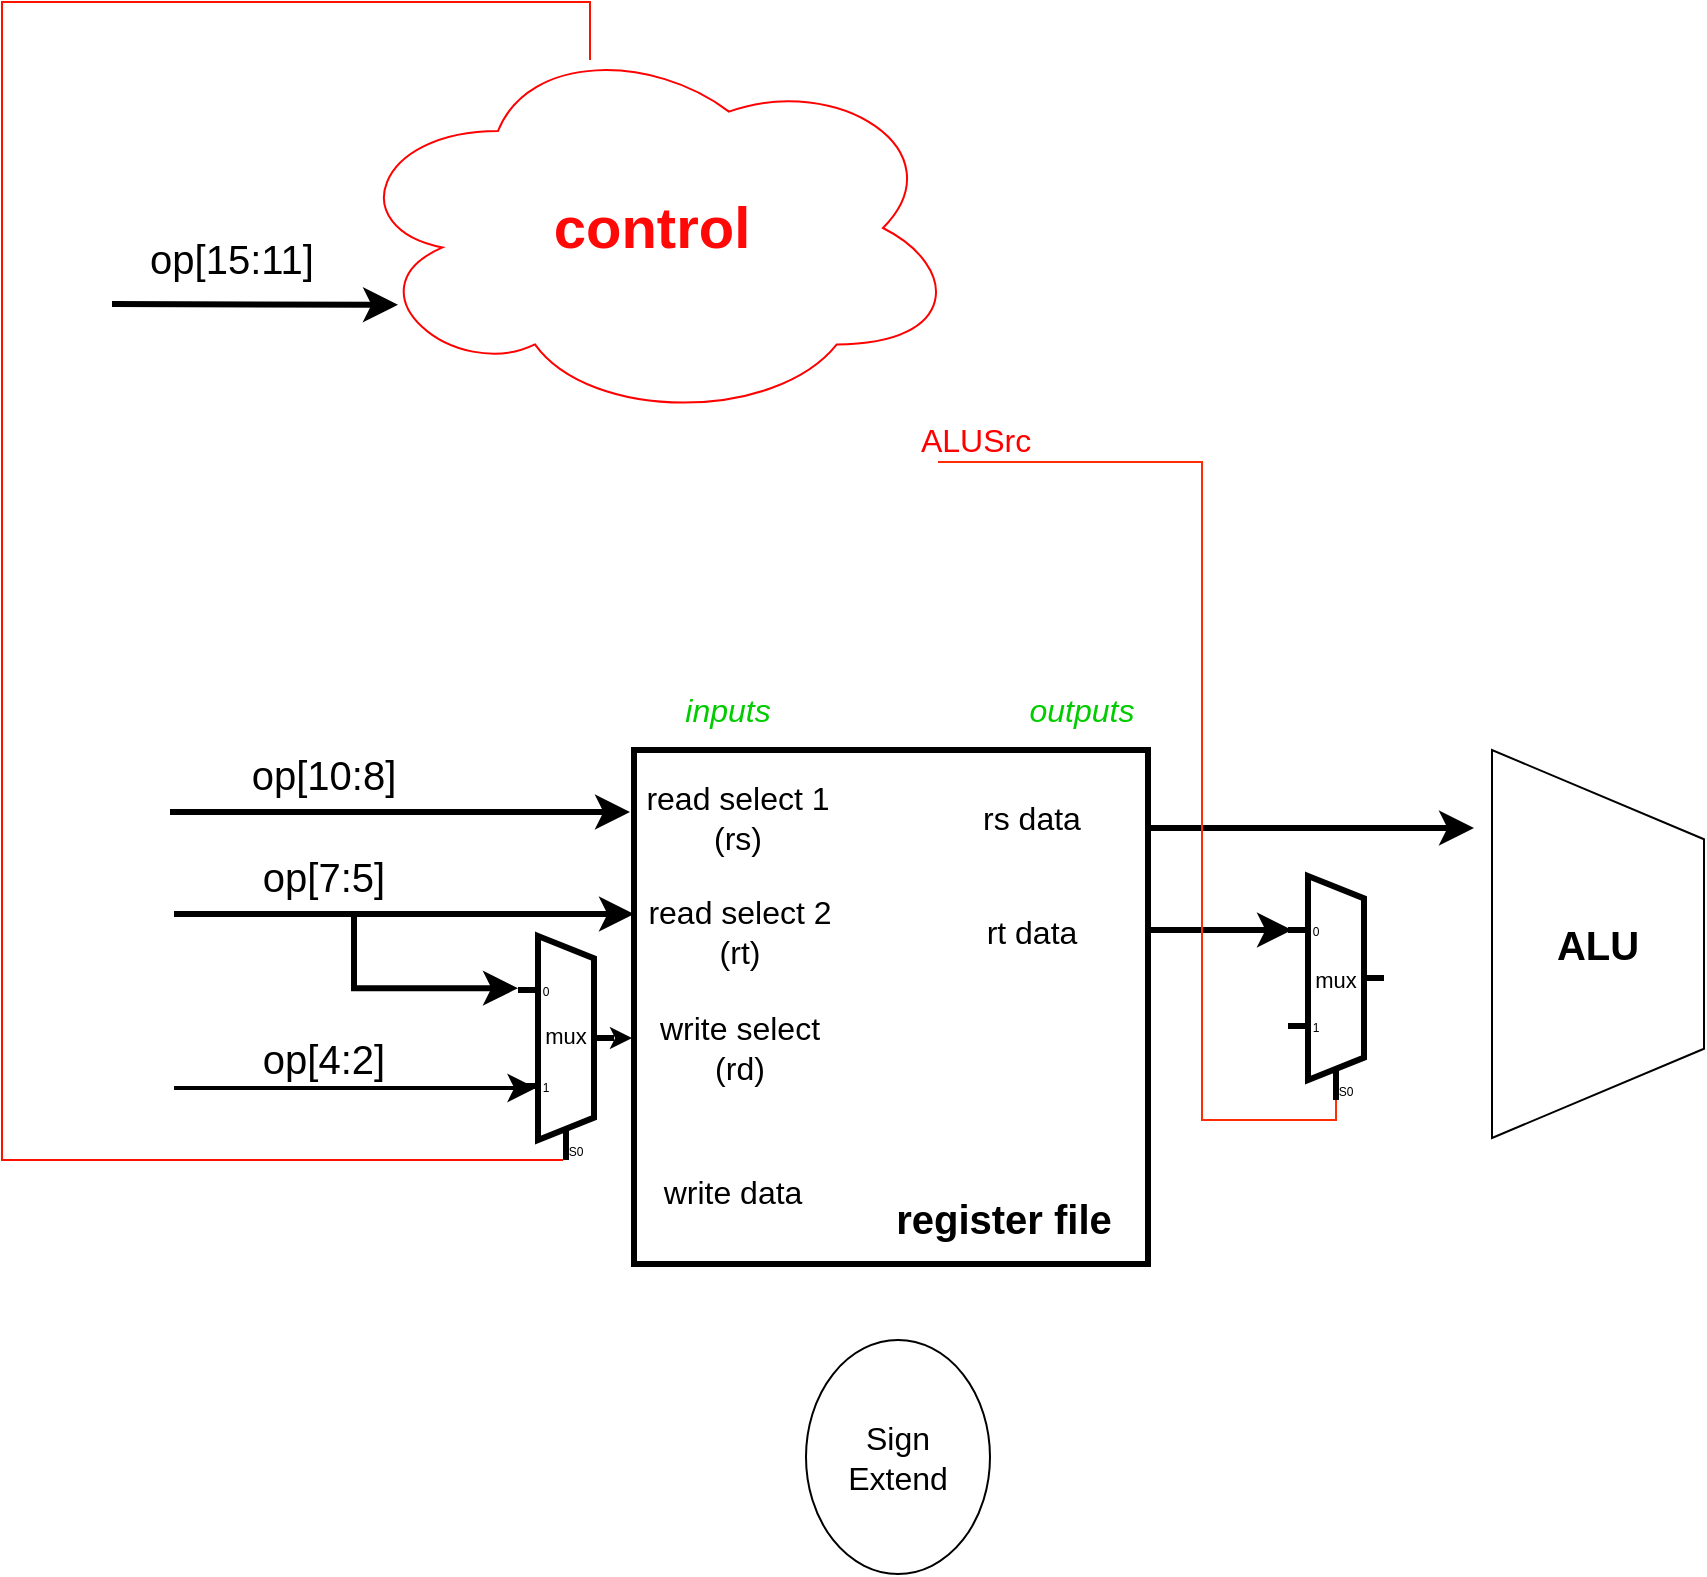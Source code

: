 <mxfile version="24.7.16">
  <diagram name="Page-1" id="fNMds45U4PwnaxW4AGc1">
    <mxGraphModel dx="1588" dy="664" grid="0" gridSize="10" guides="1" tooltips="1" connect="1" arrows="1" fold="1" page="0" pageScale="1" pageWidth="850" pageHeight="1100" math="0" shadow="0">
      <root>
        <mxCell id="0" />
        <mxCell id="1" parent="0" />
        <mxCell id="rFN4JdDNjN4XjkR0yoPJ-5" value="" style="whiteSpace=wrap;html=1;aspect=fixed;strokeWidth=3;" parent="1" vertex="1">
          <mxGeometry x="139" y="681" width="257" height="257" as="geometry" />
        </mxCell>
        <mxCell id="rFN4JdDNjN4XjkR0yoPJ-6" value="read select 1 (rs)" style="text;html=1;align=center;verticalAlign=middle;whiteSpace=wrap;rounded=0;fontSize=16;" parent="1" vertex="1">
          <mxGeometry x="141" y="695" width="100" height="39" as="geometry" />
        </mxCell>
        <mxCell id="rFN4JdDNjN4XjkR0yoPJ-7" value="read select 2 (rt)" style="text;html=1;align=center;verticalAlign=middle;whiteSpace=wrap;rounded=0;fontSize=16;" parent="1" vertex="1">
          <mxGeometry x="142.5" y="752" width="97.5" height="39" as="geometry" />
        </mxCell>
        <mxCell id="rFN4JdDNjN4XjkR0yoPJ-8" value="write select (rd)" style="text;html=1;align=center;verticalAlign=middle;whiteSpace=wrap;rounded=0;fontSize=16;" parent="1" vertex="1">
          <mxGeometry x="146.5" y="810.5" width="89.5" height="39" as="geometry" />
        </mxCell>
        <mxCell id="rFN4JdDNjN4XjkR0yoPJ-10" value="write data" style="text;html=1;align=center;verticalAlign=middle;whiteSpace=wrap;rounded=0;fontSize=16;" parent="1" vertex="1">
          <mxGeometry x="152" y="886" width="73" height="32" as="geometry" />
        </mxCell>
        <mxCell id="rFN4JdDNjN4XjkR0yoPJ-14" value="" style="endArrow=classic;html=1;rounded=0;fontSize=12;startSize=8;endSize=8;curved=1;strokeWidth=3;" parent="1" edge="1">
          <mxGeometry width="50" height="50" relative="1" as="geometry">
            <mxPoint x="-122" y="458" as="sourcePoint" />
            <mxPoint x="21" y="458.41" as="targetPoint" />
          </mxGeometry>
        </mxCell>
        <mxCell id="rFN4JdDNjN4XjkR0yoPJ-16" value="op[15:11]" style="text;html=1;align=center;verticalAlign=middle;whiteSpace=wrap;rounded=0;fontSize=20;" parent="1" vertex="1">
          <mxGeometry x="-92" y="420" width="60" height="30" as="geometry" />
        </mxCell>
        <mxCell id="rFN4JdDNjN4XjkR0yoPJ-17" value="" style="endArrow=classic;html=1;rounded=0;fontSize=12;startSize=8;endSize=8;curved=1;strokeWidth=3;" parent="1" edge="1">
          <mxGeometry width="50" height="50" relative="1" as="geometry">
            <mxPoint x="-93" y="712" as="sourcePoint" />
            <mxPoint x="137" y="712" as="targetPoint" />
          </mxGeometry>
        </mxCell>
        <mxCell id="rFN4JdDNjN4XjkR0yoPJ-18" value="op[10:8]" style="text;html=1;align=center;verticalAlign=middle;whiteSpace=wrap;rounded=0;fontSize=20;" parent="1" vertex="1">
          <mxGeometry x="-46" y="678" width="60" height="30" as="geometry" />
        </mxCell>
        <mxCell id="rFN4JdDNjN4XjkR0yoPJ-24" value="" style="endArrow=classic;html=1;rounded=0;fontSize=12;startSize=8;endSize=8;curved=1;strokeWidth=3;" parent="1" edge="1">
          <mxGeometry width="50" height="50" relative="1" as="geometry">
            <mxPoint x="-91" y="763" as="sourcePoint" />
            <mxPoint x="139" y="763" as="targetPoint" />
          </mxGeometry>
        </mxCell>
        <mxCell id="rFN4JdDNjN4XjkR0yoPJ-25" value="op[7:5]" style="text;html=1;align=center;verticalAlign=middle;whiteSpace=wrap;rounded=0;fontSize=20;" parent="1" vertex="1">
          <mxGeometry x="-46" y="729" width="60" height="30" as="geometry" />
        </mxCell>
        <mxCell id="rFN4JdDNjN4XjkR0yoPJ-32" value="" style="shadow=0;dashed=0;align=center;html=1;strokeWidth=3;shape=mxgraph.electrical.abstract.mux2;whiteSpace=wrap;" parent="1" vertex="1">
          <mxGeometry x="81" y="774" width="48" height="112" as="geometry" />
        </mxCell>
        <mxCell id="rFN4JdDNjN4XjkR0yoPJ-35" value="" style="endArrow=classic;html=1;rounded=0;fontSize=12;startSize=8;endSize=8;strokeWidth=3;entryX=0;entryY=0.206;entryDx=0;entryDy=3;entryPerimeter=0;edgeStyle=orthogonalEdgeStyle;" parent="1" target="rFN4JdDNjN4XjkR0yoPJ-32" edge="1">
          <mxGeometry width="50" height="50" relative="1" as="geometry">
            <mxPoint x="-1" y="764" as="sourcePoint" />
            <mxPoint x="-1" y="817" as="targetPoint" />
            <Array as="points">
              <mxPoint x="-1" y="800" />
            </Array>
          </mxGeometry>
        </mxCell>
        <mxCell id="rFN4JdDNjN4XjkR0yoPJ-40" value="" style="endArrow=classic;html=1;rounded=0;fontSize=12;startSize=8;endSize=8;curved=1;" parent="1" edge="1">
          <mxGeometry width="50" height="50" relative="1" as="geometry">
            <mxPoint x="132" y="825" as="sourcePoint" />
            <mxPoint x="138" y="825" as="targetPoint" />
          </mxGeometry>
        </mxCell>
        <mxCell id="rFN4JdDNjN4XjkR0yoPJ-41" value="" style="endArrow=none;html=1;rounded=0;fontSize=12;startSize=8;endSize=8;entryX=0.262;entryY=1;entryDx=10;entryDy=0;entryPerimeter=0;edgeStyle=orthogonalEdgeStyle;strokeColor=#ff1100;strokeWidth=1;" parent="1" target="rFN4JdDNjN4XjkR0yoPJ-32" edge="1">
          <mxGeometry width="50" height="50" relative="1" as="geometry">
            <mxPoint x="117" y="336" as="sourcePoint" />
            <mxPoint x="167" y="286" as="targetPoint" />
            <Array as="points">
              <mxPoint x="117" y="307" />
              <mxPoint x="-177" y="307" />
              <mxPoint x="-177" y="886" />
            </Array>
          </mxGeometry>
        </mxCell>
        <mxCell id="rFN4JdDNjN4XjkR0yoPJ-42" value="" style="endArrow=classic;html=1;rounded=0;fontSize=12;startSize=8;endSize=8;curved=1;strokeWidth=2;" parent="1" edge="1">
          <mxGeometry width="50" height="50" relative="1" as="geometry">
            <mxPoint x="-91" y="850" as="sourcePoint" />
            <mxPoint x="90" y="850" as="targetPoint" />
          </mxGeometry>
        </mxCell>
        <mxCell id="rFN4JdDNjN4XjkR0yoPJ-43" value="op[4:2]" style="text;html=1;align=center;verticalAlign=middle;whiteSpace=wrap;rounded=0;fontSize=20;" parent="1" vertex="1">
          <mxGeometry x="-46" y="820" width="60" height="30" as="geometry" />
        </mxCell>
        <mxCell id="rFN4JdDNjN4XjkR0yoPJ-44" value="&lt;b&gt;register file&lt;/b&gt;" style="text;html=1;align=center;verticalAlign=middle;whiteSpace=wrap;rounded=0;fontSize=20;" parent="1" vertex="1">
          <mxGeometry x="269" y="900" width="110" height="30" as="geometry" />
        </mxCell>
        <mxCell id="rFN4JdDNjN4XjkR0yoPJ-45" value="mux" style="text;html=1;align=center;verticalAlign=middle;whiteSpace=wrap;rounded=0;fontSize=11;" parent="1" vertex="1">
          <mxGeometry x="94" y="812" width="22" height="23" as="geometry" />
        </mxCell>
        <mxCell id="rFN4JdDNjN4XjkR0yoPJ-46" value="" style="ellipse;shape=cloud;whiteSpace=wrap;html=1;fontColor=#FF1C1C;strokeColor=#FF0000;strokeWidth=1;" parent="1" vertex="1">
          <mxGeometry x="-6" y="323" width="308" height="194" as="geometry" />
        </mxCell>
        <mxCell id="rFN4JdDNjN4XjkR0yoPJ-47" value="&lt;b style=&quot;font-size: 29px;&quot;&gt;control&lt;/b&gt;" style="text;html=1;align=center;verticalAlign=middle;whiteSpace=wrap;rounded=0;fontSize=29;fontColor=#FF0808;" parent="1" vertex="1">
          <mxGeometry x="118" y="406.5" width="60" height="27" as="geometry" />
        </mxCell>
        <mxCell id="3E7eyOwTPvob0F8doDhA-3" value="&lt;i&gt;inputs&lt;/i&gt;" style="text;html=1;align=center;verticalAlign=middle;whiteSpace=wrap;rounded=0;fontSize=16;fontColor=#00CC00;" vertex="1" parent="1">
          <mxGeometry x="156" y="646" width="60" height="30" as="geometry" />
        </mxCell>
        <mxCell id="3E7eyOwTPvob0F8doDhA-5" value="&lt;i&gt;outputs&lt;/i&gt;" style="text;html=1;align=center;verticalAlign=middle;whiteSpace=wrap;rounded=0;fontSize=16;fontColor=#00CC00;" vertex="1" parent="1">
          <mxGeometry x="333" y="646" width="60" height="30" as="geometry" />
        </mxCell>
        <mxCell id="3E7eyOwTPvob0F8doDhA-7" value="rs data" style="text;html=1;align=center;verticalAlign=middle;whiteSpace=wrap;rounded=0;fontSize=16;" vertex="1" parent="1">
          <mxGeometry x="288" y="695" width="100" height="39" as="geometry" />
        </mxCell>
        <mxCell id="3E7eyOwTPvob0F8doDhA-12" value="rt data" style="text;html=1;align=center;verticalAlign=middle;whiteSpace=wrap;rounded=0;fontSize=16;" vertex="1" parent="1">
          <mxGeometry x="288" y="752" width="100" height="39" as="geometry" />
        </mxCell>
        <mxCell id="3E7eyOwTPvob0F8doDhA-14" value="" style="verticalLabelPosition=middle;verticalAlign=middle;html=1;shape=trapezoid;perimeter=trapezoidPerimeter;whiteSpace=wrap;size=0.23;arcSize=10;flipV=1;labelPosition=center;align=center;direction=south;" vertex="1" parent="1">
          <mxGeometry x="568" y="681" width="106" height="194" as="geometry" />
        </mxCell>
        <mxCell id="3E7eyOwTPvob0F8doDhA-15" value="&lt;b style=&quot;font-size: 20px;&quot;&gt;ALU&lt;/b&gt;" style="text;html=1;align=center;verticalAlign=middle;whiteSpace=wrap;rounded=0;fontSize=20;" vertex="1" parent="1">
          <mxGeometry x="591" y="763" width="60" height="30" as="geometry" />
        </mxCell>
        <mxCell id="3E7eyOwTPvob0F8doDhA-17" value="" style="endArrow=classic;html=1;rounded=0;fontSize=12;startSize=8;endSize=8;curved=1;strokeWidth=3;" edge="1" parent="1">
          <mxGeometry width="50" height="50" relative="1" as="geometry">
            <mxPoint x="396" y="720" as="sourcePoint" />
            <mxPoint x="559" y="720" as="targetPoint" />
          </mxGeometry>
        </mxCell>
        <mxCell id="3E7eyOwTPvob0F8doDhA-19" value="" style="shadow=0;dashed=0;align=center;html=1;strokeWidth=3;shape=mxgraph.electrical.abstract.mux2;whiteSpace=wrap;" vertex="1" parent="1">
          <mxGeometry x="466" y="744" width="48" height="112" as="geometry" />
        </mxCell>
        <mxCell id="3E7eyOwTPvob0F8doDhA-20" value="" style="endArrow=classic;html=1;rounded=0;fontSize=12;startSize=8;endSize=8;curved=1;strokeWidth=3;" edge="1" parent="1">
          <mxGeometry width="50" height="50" relative="1" as="geometry">
            <mxPoint x="396" y="770.97" as="sourcePoint" />
            <mxPoint x="468" y="771" as="targetPoint" />
          </mxGeometry>
        </mxCell>
        <mxCell id="3E7eyOwTPvob0F8doDhA-21" value="" style="endArrow=none;html=1;rounded=0;fontSize=12;startSize=8;endSize=8;edgeStyle=orthogonalEdgeStyle;entryX=0.292;entryY=1;entryDx=10;entryDy=0;entryPerimeter=0;strokeColor=#FF2D03;" edge="1" parent="1" target="3E7eyOwTPvob0F8doDhA-19">
          <mxGeometry width="50" height="50" relative="1" as="geometry">
            <mxPoint x="291" y="537" as="sourcePoint" />
            <mxPoint x="448" y="859.0" as="targetPoint" />
            <Array as="points">
              <mxPoint x="291" y="537" />
              <mxPoint x="423" y="537" />
              <mxPoint x="423" y="866" />
              <mxPoint x="490" y="866" />
            </Array>
          </mxGeometry>
        </mxCell>
        <mxCell id="3E7eyOwTPvob0F8doDhA-23" value="&lt;font color=&quot;#ff0000&quot;&gt;ALUSrc&lt;/font&gt;" style="text;html=1;align=center;verticalAlign=middle;whiteSpace=wrap;rounded=0;fontSize=16;" vertex="1" parent="1">
          <mxGeometry x="280" y="511" width="60" height="30" as="geometry" />
        </mxCell>
        <mxCell id="3E7eyOwTPvob0F8doDhA-24" value="" style="ellipse;whiteSpace=wrap;html=1;" vertex="1" parent="1">
          <mxGeometry x="225" y="976" width="92" height="117" as="geometry" />
        </mxCell>
        <mxCell id="3E7eyOwTPvob0F8doDhA-25" value="Sign Extend" style="text;html=1;align=center;verticalAlign=middle;whiteSpace=wrap;rounded=0;fontSize=16;" vertex="1" parent="1">
          <mxGeometry x="241" y="1019.5" width="60" height="30" as="geometry" />
        </mxCell>
        <mxCell id="3E7eyOwTPvob0F8doDhA-26" value="mux" style="text;html=1;align=center;verticalAlign=middle;whiteSpace=wrap;rounded=0;fontSize=11;" vertex="1" parent="1">
          <mxGeometry x="479" y="784" width="22" height="23" as="geometry" />
        </mxCell>
      </root>
    </mxGraphModel>
  </diagram>
</mxfile>
